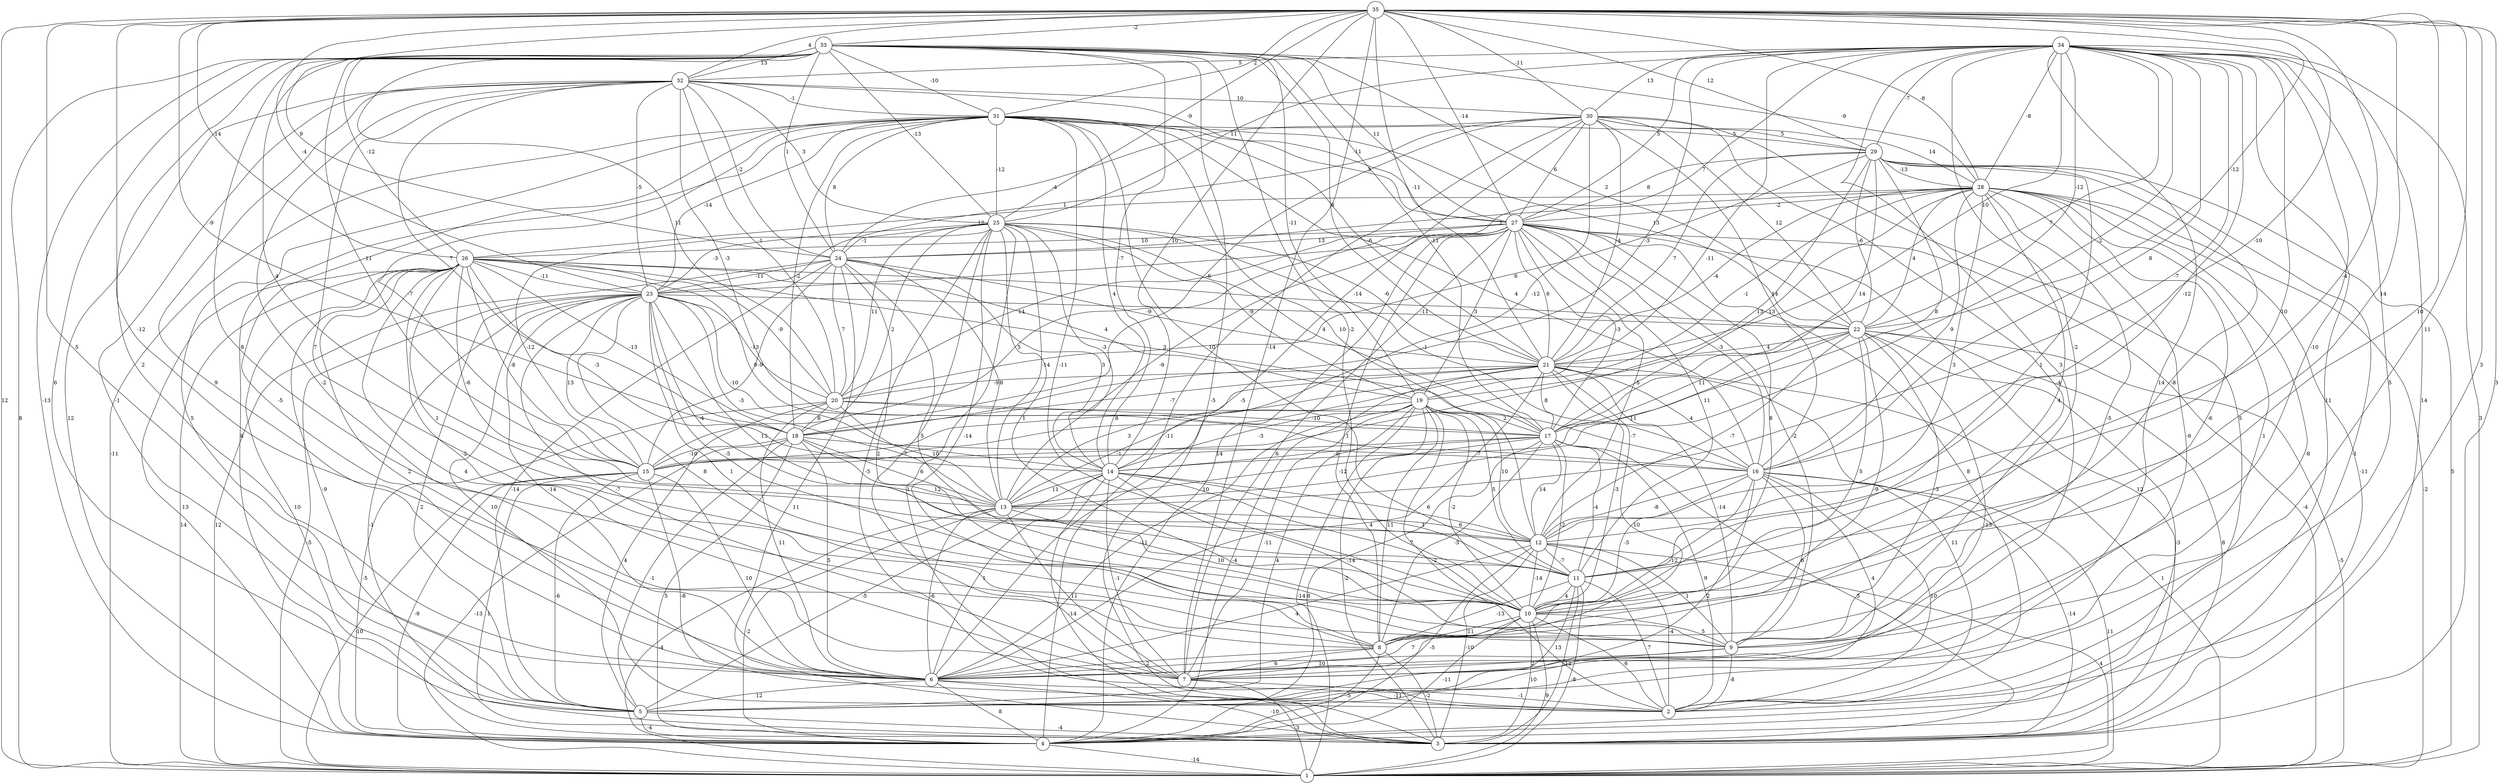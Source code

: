 graph { 
	 fontname="Helvetica,Arial,sans-serif" 
	 node [shape = circle]; 
	 35 -- 1 [label = "12"];
	 35 -- 2 [label = "3"];
	 35 -- 3 [label = "3"];
	 35 -- 6 [label = "5"];
	 35 -- 7 [label = "-14"];
	 35 -- 8 [label = "-12"];
	 35 -- 9 [label = "11"];
	 35 -- 10 [label = "10"];
	 35 -- 11 [label = "14"];
	 35 -- 12 [label = "-4"];
	 35 -- 14 [label = "10"];
	 35 -- 16 [label = "-10"];
	 35 -- 18 [label = "-9"];
	 35 -- 21 [label = "-11"];
	 35 -- 22 [label = "-12"];
	 35 -- 23 [label = "-4"];
	 35 -- 24 [label = "9"];
	 35 -- 25 [label = "-9"];
	 35 -- 26 [label = "14"];
	 35 -- 27 [label = "-14"];
	 35 -- 28 [label = "-8"];
	 35 -- 29 [label = "12"];
	 35 -- 30 [label = "-11"];
	 35 -- 31 [label = "2"];
	 35 -- 32 [label = "4"];
	 35 -- 33 [label = "-2"];
	 34 -- 1 [label = "3"];
	 34 -- 2 [label = "5"];
	 34 -- 3 [label = "14"];
	 34 -- 4 [label = "11"];
	 34 -- 5 [label = "14"];
	 34 -- 6 [label = "3"];
	 34 -- 8 [label = "-2"];
	 34 -- 9 [label = "-10"];
	 34 -- 11 [label = "10"];
	 34 -- 12 [label = "-12"];
	 34 -- 13 [label = "-7"];
	 34 -- 15 [label = "-11"];
	 34 -- 16 [label = "8"];
	 34 -- 17 [label = "-2"];
	 34 -- 18 [label = "-3"];
	 34 -- 19 [label = "7"];
	 34 -- 21 [label = "-10"];
	 34 -- 22 [label = "-12"];
	 34 -- 23 [label = "7"];
	 34 -- 25 [label = "11"];
	 34 -- 27 [label = "5"];
	 34 -- 28 [label = "-8"];
	 34 -- 29 [label = "-7"];
	 34 -- 30 [label = "13"];
	 34 -- 32 [label = "5"];
	 33 -- 1 [label = "8"];
	 33 -- 3 [label = "-5"];
	 33 -- 4 [label = "-13"];
	 33 -- 5 [label = "6"];
	 33 -- 6 [label = "2"];
	 33 -- 8 [label = "8"];
	 33 -- 10 [label = "-2"];
	 33 -- 13 [label = "4"];
	 33 -- 14 [label = "-7"];
	 33 -- 15 [label = "-11"];
	 33 -- 17 [label = "-11"];
	 33 -- 19 [label = "-11"];
	 33 -- 20 [label = "11"];
	 33 -- 21 [label = "8"];
	 33 -- 22 [label = "2"];
	 33 -- 24 [label = "1"];
	 33 -- 25 [label = "-13"];
	 33 -- 26 [label = "-12"];
	 33 -- 27 [label = "11"];
	 33 -- 28 [label = "-9"];
	 33 -- 31 [label = "-10"];
	 33 -- 32 [label = "13"];
	 32 -- 4 [label = "12"];
	 32 -- 5 [label = "-1"];
	 32 -- 6 [label = "9"];
	 32 -- 7 [label = "-2"];
	 32 -- 10 [label = "7"];
	 32 -- 17 [label = "-3"];
	 32 -- 18 [label = "7"];
	 32 -- 20 [label = "-1"];
	 32 -- 23 [label = "-5"];
	 32 -- 24 [label = "-2"];
	 32 -- 25 [label = "3"];
	 32 -- 27 [label = "-11"];
	 32 -- 30 [label = "10"];
	 32 -- 31 [label = "-1"];
	 31 -- 1 [label = "-11"];
	 31 -- 4 [label = "8"];
	 31 -- 5 [label = "5"];
	 31 -- 6 [label = "-5"];
	 31 -- 10 [label = "-11"];
	 31 -- 11 [label = "10"];
	 31 -- 12 [label = "10"];
	 31 -- 14 [label = "4"];
	 31 -- 15 [label = "-7"];
	 31 -- 16 [label = "4"];
	 31 -- 18 [label = "-2"];
	 31 -- 21 [label = "-6"];
	 31 -- 22 [label = "13"];
	 31 -- 23 [label = "-14"];
	 31 -- 24 [label = "8"];
	 31 -- 25 [label = "-12"];
	 31 -- 27 [label = "3"];
	 31 -- 29 [label = "5"];
	 30 -- 2 [label = "5"];
	 30 -- 4 [label = "-11"];
	 30 -- 6 [label = "-5"];
	 30 -- 9 [label = "-4"];
	 30 -- 14 [label = "-12"];
	 30 -- 16 [label = "14"];
	 30 -- 18 [label = "-6"];
	 30 -- 21 [label = "-4"];
	 30 -- 22 [label = "12"];
	 30 -- 23 [label = "1"];
	 30 -- 24 [label = "-4"];
	 30 -- 27 [label = "6"];
	 30 -- 28 [label = "14"];
	 30 -- 29 [label = "5"];
	 29 -- 1 [label = "5"];
	 29 -- 4 [label = "-1"];
	 29 -- 10 [label = "-8"];
	 29 -- 11 [label = "1"];
	 29 -- 14 [label = "8"];
	 29 -- 15 [label = "13"];
	 29 -- 17 [label = "14"];
	 29 -- 20 [label = "6"];
	 29 -- 21 [label = "7"];
	 29 -- 22 [label = "-6"];
	 29 -- 27 [label = "8"];
	 29 -- 28 [label = "-13"];
	 28 -- 1 [label = "-2"];
	 28 -- 3 [label = "-11"];
	 28 -- 5 [label = "-8"];
	 28 -- 6 [label = "-9"];
	 28 -- 7 [label = "1"];
	 28 -- 8 [label = "-5"];
	 28 -- 9 [label = "-6"];
	 28 -- 10 [label = "4"];
	 28 -- 12 [label = "3"];
	 28 -- 16 [label = "9"];
	 28 -- 17 [label = "13"];
	 28 -- 19 [label = "-1"];
	 28 -- 21 [label = "-4"];
	 28 -- 22 [label = "4"];
	 28 -- 24 [label = "2"];
	 28 -- 26 [label = "12"];
	 28 -- 27 [label = "-2"];
	 27 -- 1 [label = "-4"];
	 27 -- 2 [label = "8"];
	 27 -- 3 [label = "12"];
	 27 -- 4 [label = "10"];
	 27 -- 7 [label = "6"];
	 27 -- 8 [label = "1"];
	 27 -- 9 [label = "-2"];
	 27 -- 10 [label = "8"];
	 27 -- 11 [label = "11"];
	 27 -- 12 [label = "-5"];
	 27 -- 13 [label = "-9"];
	 27 -- 15 [label = "5"];
	 27 -- 16 [label = "-3"];
	 27 -- 17 [label = "-3"];
	 27 -- 19 [label = "3"];
	 27 -- 20 [label = "14"];
	 27 -- 21 [label = "6"];
	 27 -- 24 [label = "13"];
	 27 -- 26 [label = "10"];
	 26 -- 1 [label = "14"];
	 26 -- 3 [label = "10"];
	 26 -- 4 [label = "13"];
	 26 -- 5 [label = "-9"];
	 26 -- 6 [label = "2"];
	 26 -- 7 [label = "4"];
	 26 -- 9 [label = "-2"];
	 26 -- 11 [label = "1"];
	 26 -- 13 [label = "-6"];
	 26 -- 14 [label = "-3"];
	 26 -- 15 [label = "-8"];
	 26 -- 16 [label = "9"];
	 26 -- 17 [label = "3"];
	 26 -- 18 [label = "-13"];
	 26 -- 19 [label = "4"];
	 26 -- 20 [label = "-9"];
	 26 -- 22 [label = "-14"];
	 26 -- 23 [label = "-11"];
	 25 -- 2 [label = "-5"];
	 25 -- 3 [label = "1"];
	 25 -- 7 [label = "7"];
	 25 -- 8 [label = "-14"];
	 25 -- 10 [label = "1"];
	 25 -- 13 [label = "-14"];
	 25 -- 14 [label = "-3"];
	 25 -- 15 [label = "-12"];
	 25 -- 16 [label = "-1"];
	 25 -- 17 [label = "4"];
	 25 -- 18 [label = "2"];
	 25 -- 19 [label = "-9"];
	 25 -- 20 [label = "11"];
	 25 -- 21 [label = "-6"];
	 25 -- 23 [label = "-3"];
	 25 -- 24 [label = "-1"];
	 24 -- 1 [label = "12"];
	 24 -- 3 [label = "11"];
	 24 -- 5 [label = "-14"];
	 24 -- 9 [label = "2"];
	 24 -- 10 [label = "5"];
	 24 -- 13 [label = "8"];
	 24 -- 14 [label = "3"];
	 24 -- 15 [label = "-9"];
	 24 -- 20 [label = "7"];
	 24 -- 21 [label = "-9"];
	 24 -- 23 [label = "-11"];
	 23 -- 1 [label = "-5"];
	 23 -- 2 [label = "10"];
	 23 -- 3 [label = "-1"];
	 23 -- 5 [label = "2"];
	 23 -- 6 [label = "-14"];
	 23 -- 7 [label = "-7"];
	 23 -- 8 [label = "8"];
	 23 -- 9 [label = "1"];
	 23 -- 10 [label = "-5"];
	 23 -- 11 [label = "13"];
	 23 -- 12 [label = "-4"];
	 23 -- 13 [label = "-3"];
	 23 -- 14 [label = "-10"];
	 23 -- 15 [label = "13"];
	 23 -- 20 [label = "-13"];
	 23 -- 22 [label = "-11"];
	 22 -- 1 [label = "-5"];
	 22 -- 3 [label = "8"];
	 22 -- 4 [label = "-3"];
	 22 -- 5 [label = "-13"];
	 22 -- 8 [label = "-9"];
	 22 -- 9 [label = "-3"];
	 22 -- 10 [label = "5"];
	 22 -- 12 [label = "-7"];
	 22 -- 13 [label = "11"];
	 22 -- 17 [label = "11"];
	 22 -- 21 [label = "4"];
	 21 -- 1 [label = "1"];
	 21 -- 2 [label = "11"];
	 21 -- 4 [label = "-4"];
	 21 -- 6 [label = "4"];
	 21 -- 7 [label = "10"];
	 21 -- 9 [label = "-14"];
	 21 -- 10 [label = "-3"];
	 21 -- 13 [label = "3"];
	 21 -- 15 [label = "8"];
	 21 -- 16 [label = "4"];
	 21 -- 17 [label = "8"];
	 21 -- 18 [label = "-7"];
	 21 -- 20 [label = "-9"];
	 20 -- 4 [label = "-5"];
	 20 -- 5 [label = "4"];
	 20 -- 6 [label = "11"];
	 20 -- 13 [label = "10"];
	 20 -- 16 [label = "-7"];
	 20 -- 17 [label = "-10"];
	 20 -- 18 [label = "8"];
	 19 -- 1 [label = "-14"];
	 19 -- 2 [label = "-2"];
	 19 -- 3 [label = "-2"];
	 19 -- 5 [label = "4"];
	 19 -- 6 [label = "-11"];
	 19 -- 7 [label = "-11"];
	 19 -- 8 [label = "11"];
	 19 -- 10 [label = "-2"];
	 19 -- 11 [label = "5"];
	 19 -- 12 [label = "10"];
	 19 -- 13 [label = "-1"];
	 19 -- 14 [label = "-3"];
	 19 -- 17 [label = "2"];
	 18 -- 1 [label = "-13"];
	 18 -- 4 [label = "5"];
	 18 -- 5 [label = "-1"];
	 18 -- 6 [label = "5"];
	 18 -- 12 [label = "12"];
	 18 -- 13 [label = "6"];
	 18 -- 15 [label = "-10"];
	 18 -- 16 [label = "7"];
	 17 -- 2 [label = "9"];
	 17 -- 3 [label = "3"];
	 17 -- 4 [label = "8"];
	 17 -- 8 [label = "-3"];
	 17 -- 10 [label = "-2"];
	 17 -- 11 [label = "-4"];
	 17 -- 12 [label = "14"];
	 17 -- 13 [label = "-12"];
	 17 -- 14 [label = "-9"];
	 17 -- 15 [label = "14"];
	 16 -- 1 [label = "11"];
	 16 -- 2 [label = "10"];
	 16 -- 3 [label = "-14"];
	 16 -- 5 [label = "2"];
	 16 -- 7 [label = "4"];
	 16 -- 8 [label = "-12"];
	 16 -- 9 [label = "6"];
	 16 -- 10 [label = "-3"];
	 16 -- 12 [label = "-8"];
	 15 -- 1 [label = "-10"];
	 15 -- 2 [label = "-8"];
	 15 -- 3 [label = "1"];
	 15 -- 4 [label = "-9"];
	 15 -- 5 [label = "-6"];
	 15 -- 6 [label = "10"];
	 14 -- 3 [label = "-14"];
	 14 -- 5 [label = "-5"];
	 14 -- 6 [label = "1"];
	 14 -- 7 [label = "-1"];
	 14 -- 9 [label = "-14"];
	 14 -- 10 [label = "7"];
	 14 -- 11 [label = "1"];
	 14 -- 12 [label = "6"];
	 14 -- 13 [label = "11"];
	 13 -- 1 [label = "-4"];
	 13 -- 4 [label = "-2"];
	 13 -- 6 [label = "-6"];
	 13 -- 7 [label = "11"];
	 13 -- 10 [label = "10"];
	 13 -- 12 [label = "6"];
	 12 -- 1 [label = "4"];
	 12 -- 2 [label = "-4"];
	 12 -- 3 [label = "-10"];
	 12 -- 4 [label = "-5"];
	 12 -- 6 [label = "4"];
	 12 -- 9 [label = "1"];
	 12 -- 10 [label = "-14"];
	 12 -- 11 [label = "-7"];
	 11 -- 1 [label = "-8"];
	 11 -- 2 [label = "7"];
	 11 -- 3 [label = "-12"];
	 11 -- 5 [label = "13"];
	 11 -- 8 [label = "-13"];
	 11 -- 10 [label = "4"];
	 10 -- 1 [label = "9"];
	 10 -- 2 [label = "6"];
	 10 -- 3 [label = "10"];
	 10 -- 4 [label = "-11"];
	 10 -- 6 [label = "7"];
	 10 -- 8 [label = "11"];
	 10 -- 9 [label = "5"];
	 9 -- 2 [label = "-8"];
	 9 -- 6 [label = "10"];
	 9 -- 7 [label = "2"];
	 8 -- 3 [label = "-2"];
	 8 -- 4 [label = "-5"];
	 8 -- 6 [label = "2"];
	 8 -- 7 [label = "6"];
	 7 -- 1 [label = "3"];
	 7 -- 2 [label = "-1"];
	 6 -- 2 [label = "-11"];
	 6 -- 3 [label = "-10"];
	 6 -- 4 [label = "8"];
	 6 -- 5 [label = "12"];
	 5 -- 3 [label = "-4"];
	 5 -- 4 [label = "-4"];
	 4 -- 1 [label = "-14"];
	 1;
	 2;
	 3;
	 4;
	 5;
	 6;
	 7;
	 8;
	 9;
	 10;
	 11;
	 12;
	 13;
	 14;
	 15;
	 16;
	 17;
	 18;
	 19;
	 20;
	 21;
	 22;
	 23;
	 24;
	 25;
	 26;
	 27;
	 28;
	 29;
	 30;
	 31;
	 32;
	 33;
	 34;
	 35;
}
